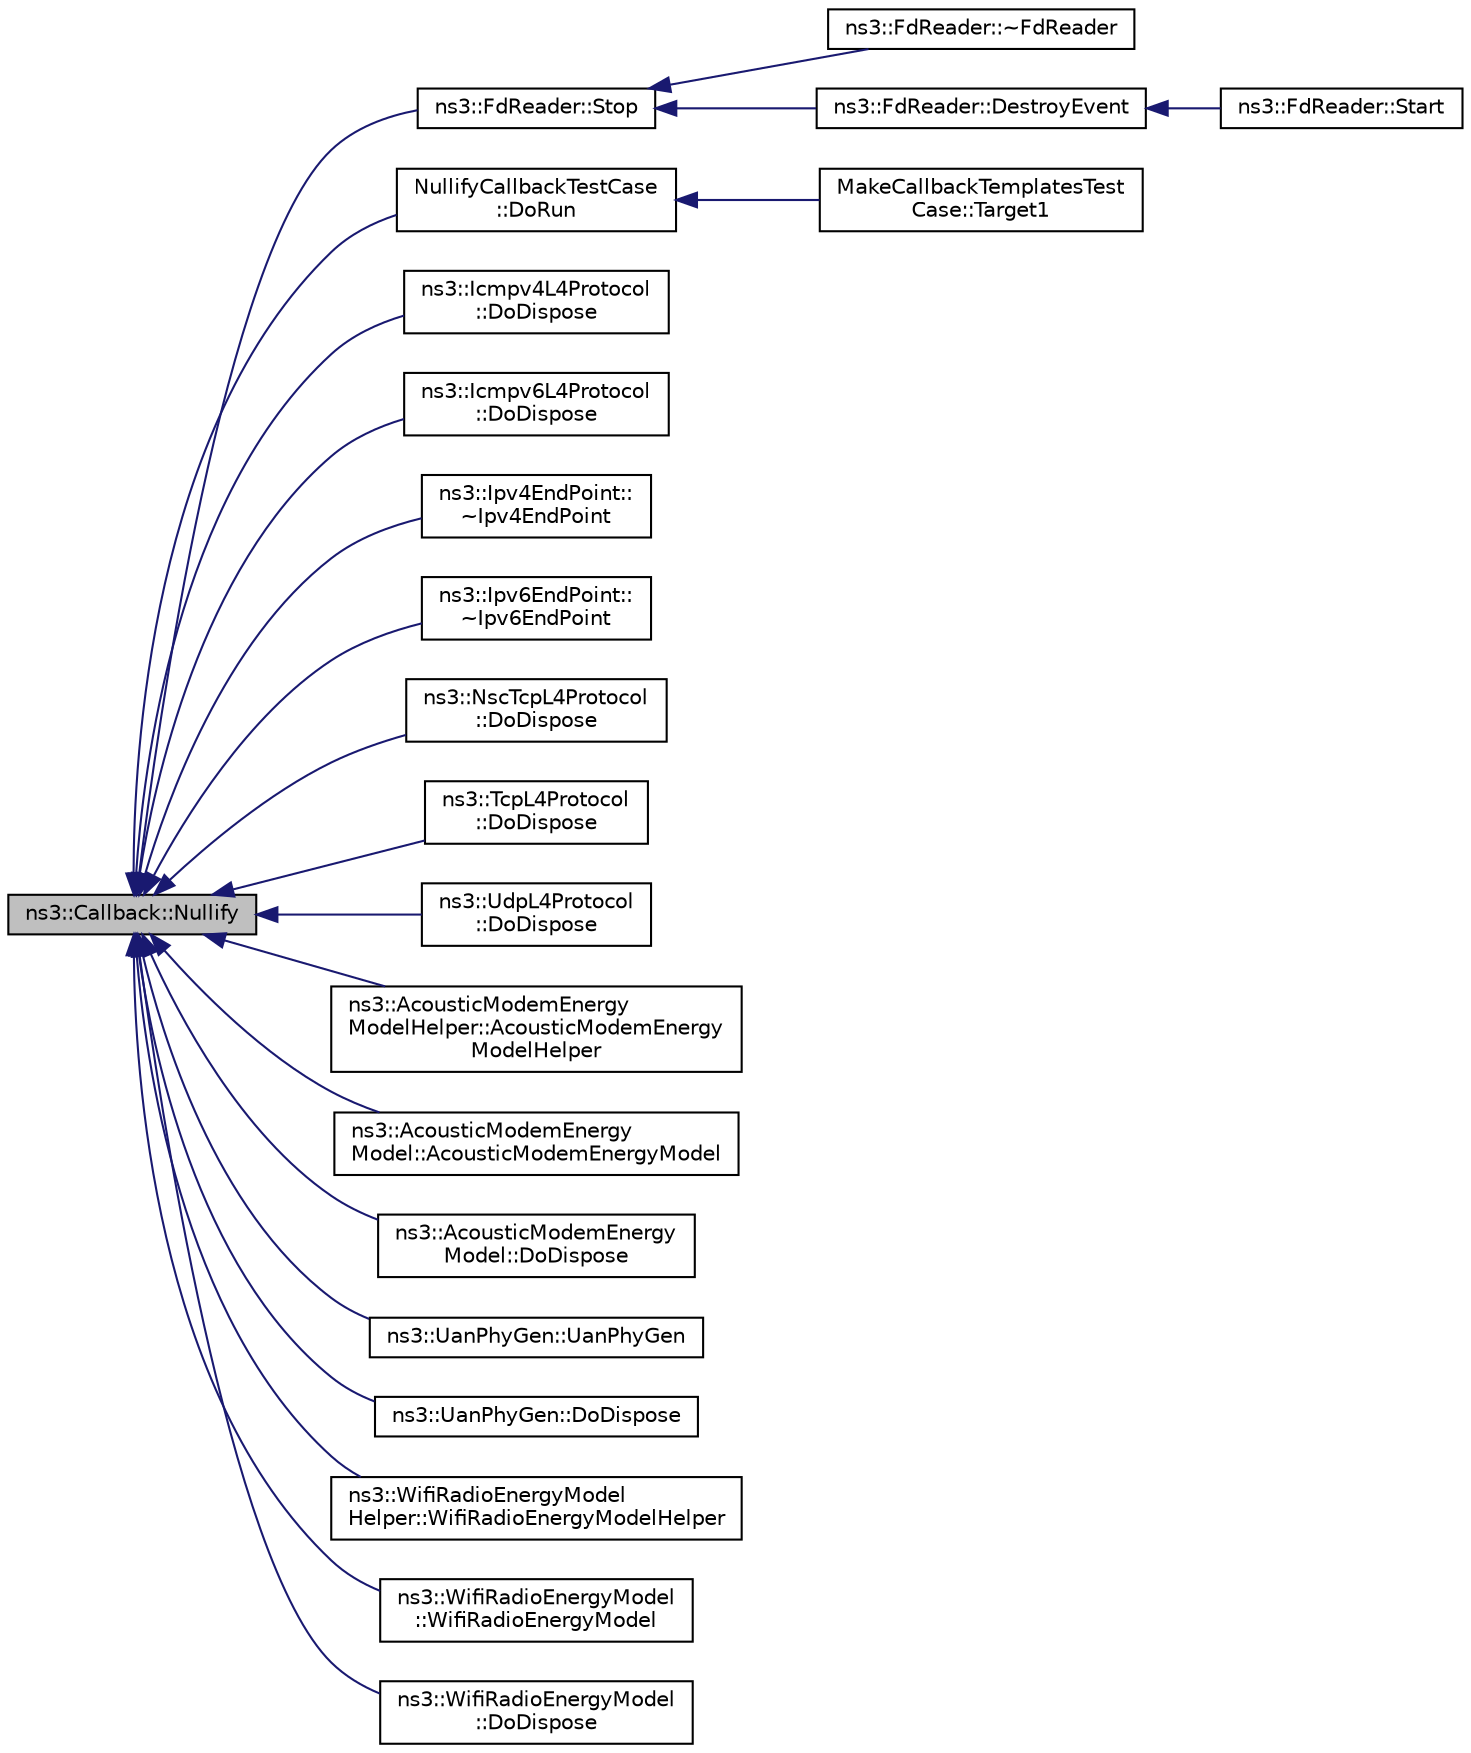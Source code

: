 digraph "ns3::Callback::Nullify"
{
  edge [fontname="Helvetica",fontsize="10",labelfontname="Helvetica",labelfontsize="10"];
  node [fontname="Helvetica",fontsize="10",shape=record];
  rankdir="LR";
  Node1 [label="ns3::Callback::Nullify",height=0.2,width=0.4,color="black", fillcolor="grey75", style="filled", fontcolor="black"];
  Node1 -> Node2 [dir="back",color="midnightblue",fontsize="10",style="solid"];
  Node2 [label="ns3::FdReader::Stop",height=0.2,width=0.4,color="black", fillcolor="white", style="filled",URL="$d1/dcf/classns3_1_1FdReader.html#a0d30fe465fc06dc41a66a439e84f61b6"];
  Node2 -> Node3 [dir="back",color="midnightblue",fontsize="10",style="solid"];
  Node3 [label="ns3::FdReader::~FdReader",height=0.2,width=0.4,color="black", fillcolor="white", style="filled",URL="$d1/dcf/classns3_1_1FdReader.html#ae69d0181118f371221ac3c339004314b"];
  Node2 -> Node4 [dir="back",color="midnightblue",fontsize="10",style="solid"];
  Node4 [label="ns3::FdReader::DestroyEvent",height=0.2,width=0.4,color="black", fillcolor="white", style="filled",URL="$d1/dcf/classns3_1_1FdReader.html#a7de041cbd9bfab170576ddd6fa83eea9"];
  Node4 -> Node5 [dir="back",color="midnightblue",fontsize="10",style="solid"];
  Node5 [label="ns3::FdReader::Start",height=0.2,width=0.4,color="black", fillcolor="white", style="filled",URL="$d1/dcf/classns3_1_1FdReader.html#aad8139555df8e9fd58e819f19547a42d"];
  Node1 -> Node6 [dir="back",color="midnightblue",fontsize="10",style="solid"];
  Node6 [label="NullifyCallbackTestCase\l::DoRun",height=0.2,width=0.4,color="black", fillcolor="white", style="filled",URL="$db/d9b/classNullifyCallbackTestCase.html#ae20af2bdd79c85be1b075171568c4ecc",tooltip="Implementation to actually run this TestCase. "];
  Node6 -> Node7 [dir="back",color="midnightblue",fontsize="10",style="solid"];
  Node7 [label="MakeCallbackTemplatesTest\lCase::Target1",height=0.2,width=0.4,color="black", fillcolor="white", style="filled",URL="$d1/d1c/classMakeCallbackTemplatesTestCase.html#ae36412d99973065222e9ef7cb75a68a8"];
  Node1 -> Node8 [dir="back",color="midnightblue",fontsize="10",style="solid"];
  Node8 [label="ns3::Icmpv4L4Protocol\l::DoDispose",height=0.2,width=0.4,color="black", fillcolor="white", style="filled",URL="$df/d1c/classns3_1_1Icmpv4L4Protocol.html#aef6985eb19d9b18323efcd9bd0a074ac"];
  Node1 -> Node9 [dir="back",color="midnightblue",fontsize="10",style="solid"];
  Node9 [label="ns3::Icmpv6L4Protocol\l::DoDispose",height=0.2,width=0.4,color="black", fillcolor="white", style="filled",URL="$d7/d1d/classns3_1_1Icmpv6L4Protocol.html#a6aae989edf64bb22eaaab064d04ba725",tooltip="Dispose this object. "];
  Node1 -> Node10 [dir="back",color="midnightblue",fontsize="10",style="solid"];
  Node10 [label="ns3::Ipv4EndPoint::\l~Ipv4EndPoint",height=0.2,width=0.4,color="black", fillcolor="white", style="filled",URL="$dd/d51/classns3_1_1Ipv4EndPoint.html#a2feacfcc57c1ad8054f89495cf4e075c"];
  Node1 -> Node11 [dir="back",color="midnightblue",fontsize="10",style="solid"];
  Node11 [label="ns3::Ipv6EndPoint::\l~Ipv6EndPoint",height=0.2,width=0.4,color="black", fillcolor="white", style="filled",URL="$d0/df3/classns3_1_1Ipv6EndPoint.html#a8b38a96dc23b632b6f1d203f38d2dad8"];
  Node1 -> Node12 [dir="back",color="midnightblue",fontsize="10",style="solid"];
  Node12 [label="ns3::NscTcpL4Protocol\l::DoDispose",height=0.2,width=0.4,color="black", fillcolor="white", style="filled",URL="$dd/dfe/classns3_1_1NscTcpL4Protocol.html#ab3f77171a13c3e8f96717f26a6b716b9"];
  Node1 -> Node13 [dir="back",color="midnightblue",fontsize="10",style="solid"];
  Node13 [label="ns3::TcpL4Protocol\l::DoDispose",height=0.2,width=0.4,color="black", fillcolor="white", style="filled",URL="$df/dc9/classns3_1_1TcpL4Protocol.html#a9d2286b9af7437138f6c1c8ecdaa048d"];
  Node1 -> Node14 [dir="back",color="midnightblue",fontsize="10",style="solid"];
  Node14 [label="ns3::UdpL4Protocol\l::DoDispose",height=0.2,width=0.4,color="black", fillcolor="white", style="filled",URL="$d0/d31/classns3_1_1UdpL4Protocol.html#ac65581352483fff231c47521455b9ce9"];
  Node1 -> Node15 [dir="back",color="midnightblue",fontsize="10",style="solid"];
  Node15 [label="ns3::AcousticModemEnergy\lModelHelper::AcousticModemEnergy\lModelHelper",height=0.2,width=0.4,color="black", fillcolor="white", style="filled",URL="$d0/d86/classns3_1_1AcousticModemEnergyModelHelper.html#af2566000591e0895a16ff726de1395e7"];
  Node1 -> Node16 [dir="back",color="midnightblue",fontsize="10",style="solid"];
  Node16 [label="ns3::AcousticModemEnergy\lModel::AcousticModemEnergyModel",height=0.2,width=0.4,color="black", fillcolor="white", style="filled",URL="$d4/da6/classns3_1_1AcousticModemEnergyModel.html#a9332ef84f0e5ea3266ccef6f43deedb4"];
  Node1 -> Node17 [dir="back",color="midnightblue",fontsize="10",style="solid"];
  Node17 [label="ns3::AcousticModemEnergy\lModel::DoDispose",height=0.2,width=0.4,color="black", fillcolor="white", style="filled",URL="$d4/da6/classns3_1_1AcousticModemEnergyModel.html#a37a4c65a4c1d9b8bd24ae620ed86308f"];
  Node1 -> Node18 [dir="back",color="midnightblue",fontsize="10",style="solid"];
  Node18 [label="ns3::UanPhyGen::UanPhyGen",height=0.2,width=0.4,color="black", fillcolor="white", style="filled",URL="$da/d4e/classns3_1_1UanPhyGen.html#a233a0cade16f6fa26fb85ff8438adc70"];
  Node1 -> Node19 [dir="back",color="midnightblue",fontsize="10",style="solid"];
  Node19 [label="ns3::UanPhyGen::DoDispose",height=0.2,width=0.4,color="black", fillcolor="white", style="filled",URL="$da/d4e/classns3_1_1UanPhyGen.html#a95b71d8af21c788d018e55275d6633e3"];
  Node1 -> Node20 [dir="back",color="midnightblue",fontsize="10",style="solid"];
  Node20 [label="ns3::WifiRadioEnergyModel\lHelper::WifiRadioEnergyModelHelper",height=0.2,width=0.4,color="black", fillcolor="white", style="filled",URL="$d6/d41/classns3_1_1WifiRadioEnergyModelHelper.html#a81f4ebb66b91bd709eaf8fbf4e920c67"];
  Node1 -> Node21 [dir="back",color="midnightblue",fontsize="10",style="solid"];
  Node21 [label="ns3::WifiRadioEnergyModel\l::WifiRadioEnergyModel",height=0.2,width=0.4,color="black", fillcolor="white", style="filled",URL="$dd/dd4/classns3_1_1WifiRadioEnergyModel.html#a6b0e21d95458627bd77d2dc7cbed349b"];
  Node1 -> Node22 [dir="back",color="midnightblue",fontsize="10",style="solid"];
  Node22 [label="ns3::WifiRadioEnergyModel\l::DoDispose",height=0.2,width=0.4,color="black", fillcolor="white", style="filled",URL="$dd/dd4/classns3_1_1WifiRadioEnergyModel.html#a7d7b71b58994dff4386b8d8926ff0e95"];
}
